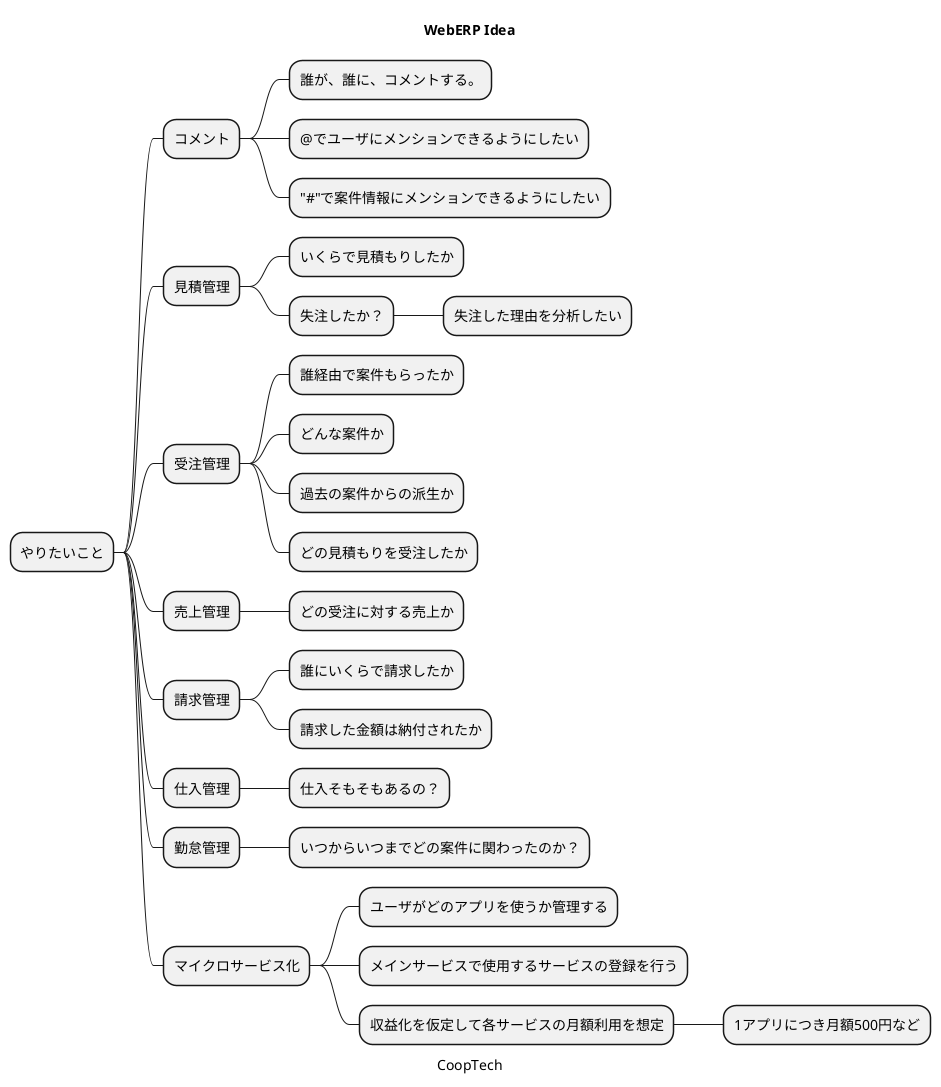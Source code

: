 @startmindmap
'https://plantuml.com/mindmap-diagram

caption CoopTech
title WebERP Idea

* やりたいこと
** コメント
*** 誰が、誰に、コメントする。
*** @でユーザにメンションできるようにしたい
*** "#"で案件情報にメンションできるようにしたい

** 見積管理
*** いくらで見積もりしたか
*** 失注したか？
**** 失注した理由を分析したい

** 受注管理
*** 誰経由で案件もらったか
*** どんな案件か
*** 過去の案件からの派生か
*** どの見積もりを受注したか

** 売上管理
*** どの受注に対する売上か

** 請求管理
*** 誰にいくらで請求したか
*** 請求した金額は納付されたか

** 仕入管理
*** 仕入そもそもあるの？

** 勤怠管理
*** いつからいつまでどの案件に関わったのか？

** マイクロサービス化
*** ユーザがどのアプリを使うか管理する
*** メインサービスで使用するサービスの登録を行う
*** 収益化を仮定して各サービスの月額利用を想定
**** 1アプリにつき月額500円など

@endmindmap
